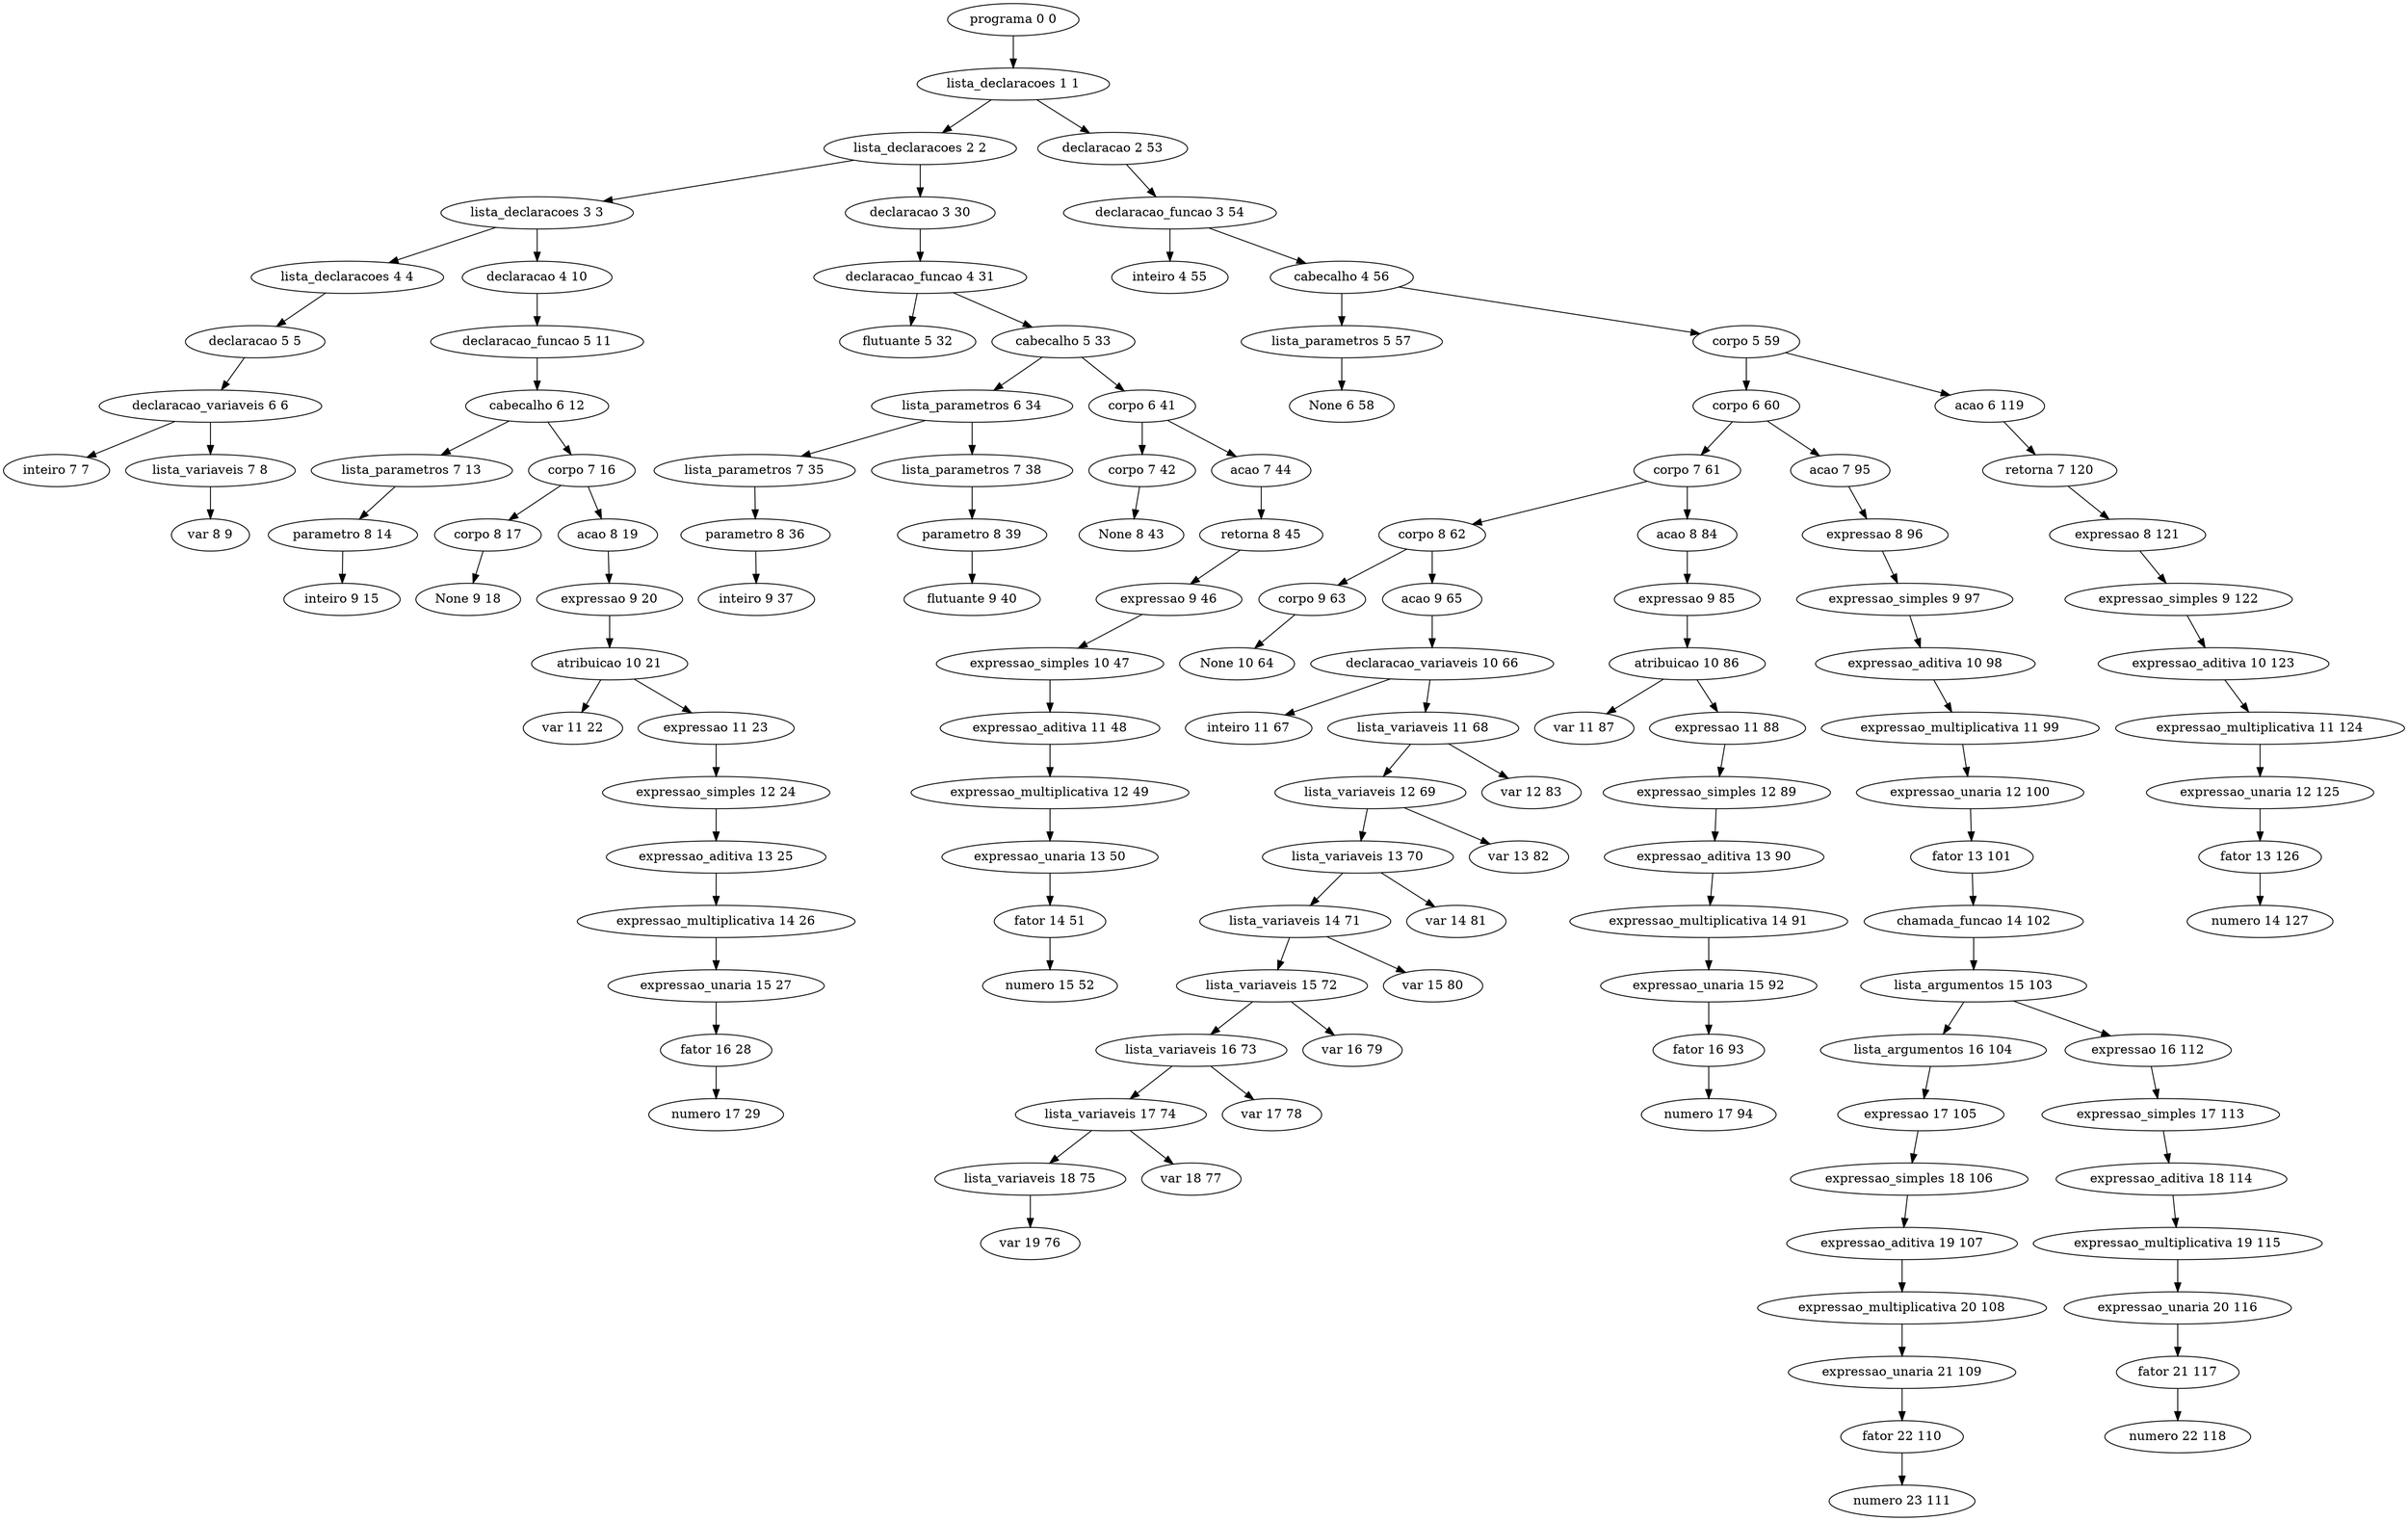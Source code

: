 digraph G {
	"programa 0 0" -> "lista_declaracoes 1 1"
	"lista_declaracoes 1 1" -> "lista_declaracoes 2 2"
	"lista_declaracoes 2 2" -> "lista_declaracoes 3 3"
	"lista_declaracoes 3 3" -> "lista_declaracoes 4 4"
	"lista_declaracoes 4 4" -> "declaracao 5 5"
	"declaracao 5 5" -> "declaracao_variaveis 6 6"
	"declaracao_variaveis 6 6" -> "inteiro 7 7"
	"declaracao_variaveis 6 6" -> "lista_variaveis 7 8"
	"lista_variaveis 7 8" -> "var 8 9"
	"lista_declaracoes 3 3" -> "declaracao 4 10"
	"declaracao 4 10" -> "declaracao_funcao 5 11"
	"declaracao_funcao 5 11" -> "cabecalho 6 12"
	"cabecalho 6 12" -> "lista_parametros 7 13"
	"lista_parametros 7 13" -> "parametro 8 14"
	"parametro 8 14" -> "inteiro 9 15"
	"cabecalho 6 12" -> "corpo 7 16"
	"corpo 7 16" -> "corpo 8 17"
	"corpo 8 17" -> "None 9 18"
	"corpo 7 16" -> "acao 8 19"
	"acao 8 19" -> "expressao 9 20"
	"expressao 9 20" -> "atribuicao 10 21"
	"atribuicao 10 21" -> "var 11 22"
	"atribuicao 10 21" -> "expressao 11 23"
	"expressao 11 23" -> "expressao_simples 12 24"
	"expressao_simples 12 24" -> "expressao_aditiva 13 25"
	"expressao_aditiva 13 25" -> "expressao_multiplicativa 14 26"
	"expressao_multiplicativa 14 26" -> "expressao_unaria 15 27"
	"expressao_unaria 15 27" -> "fator 16 28"
	"fator 16 28" -> "numero 17 29"
	"lista_declaracoes 2 2" -> "declaracao 3 30"
	"declaracao 3 30" -> "declaracao_funcao 4 31"
	"declaracao_funcao 4 31" -> "flutuante 5 32"
	"declaracao_funcao 4 31" -> "cabecalho 5 33"
	"cabecalho 5 33" -> "lista_parametros 6 34"
	"lista_parametros 6 34" -> "lista_parametros 7 35"
	"lista_parametros 7 35" -> "parametro 8 36"
	"parametro 8 36" -> "inteiro 9 37"
	"lista_parametros 6 34" -> "lista_parametros 7 38"
	"lista_parametros 7 38" -> "parametro 8 39"
	"parametro 8 39" -> "flutuante 9 40"
	"cabecalho 5 33" -> "corpo 6 41"
	"corpo 6 41" -> "corpo 7 42"
	"corpo 7 42" -> "None 8 43"
	"corpo 6 41" -> "acao 7 44"
	"acao 7 44" -> "retorna 8 45"
	"retorna 8 45" -> "expressao 9 46"
	"expressao 9 46" -> "expressao_simples 10 47"
	"expressao_simples 10 47" -> "expressao_aditiva 11 48"
	"expressao_aditiva 11 48" -> "expressao_multiplicativa 12 49"
	"expressao_multiplicativa 12 49" -> "expressao_unaria 13 50"
	"expressao_unaria 13 50" -> "fator 14 51"
	"fator 14 51" -> "numero 15 52"
	"lista_declaracoes 1 1" -> "declaracao 2 53"
	"declaracao 2 53" -> "declaracao_funcao 3 54"
	"declaracao_funcao 3 54" -> "inteiro 4 55"
	"declaracao_funcao 3 54" -> "cabecalho 4 56"
	"cabecalho 4 56" -> "lista_parametros 5 57"
	"lista_parametros 5 57" -> "None 6 58"
	"cabecalho 4 56" -> "corpo 5 59"
	"corpo 5 59" -> "corpo 6 60"
	"corpo 6 60" -> "corpo 7 61"
	"corpo 7 61" -> "corpo 8 62"
	"corpo 8 62" -> "corpo 9 63"
	"corpo 9 63" -> "None 10 64"
	"corpo 8 62" -> "acao 9 65"
	"acao 9 65" -> "declaracao_variaveis 10 66"
	"declaracao_variaveis 10 66" -> "inteiro 11 67"
	"declaracao_variaveis 10 66" -> "lista_variaveis 11 68"
	"lista_variaveis 11 68" -> "lista_variaveis 12 69"
	"lista_variaveis 12 69" -> "lista_variaveis 13 70"
	"lista_variaveis 13 70" -> "lista_variaveis 14 71"
	"lista_variaveis 14 71" -> "lista_variaveis 15 72"
	"lista_variaveis 15 72" -> "lista_variaveis 16 73"
	"lista_variaveis 16 73" -> "lista_variaveis 17 74"
	"lista_variaveis 17 74" -> "lista_variaveis 18 75"
	"lista_variaveis 18 75" -> "var 19 76"
	"lista_variaveis 17 74" -> "var 18 77"
	"lista_variaveis 16 73" -> "var 17 78"
	"lista_variaveis 15 72" -> "var 16 79"
	"lista_variaveis 14 71" -> "var 15 80"
	"lista_variaveis 13 70" -> "var 14 81"
	"lista_variaveis 12 69" -> "var 13 82"
	"lista_variaveis 11 68" -> "var 12 83"
	"corpo 7 61" -> "acao 8 84"
	"acao 8 84" -> "expressao 9 85"
	"expressao 9 85" -> "atribuicao 10 86"
	"atribuicao 10 86" -> "var 11 87"
	"atribuicao 10 86" -> "expressao 11 88"
	"expressao 11 88" -> "expressao_simples 12 89"
	"expressao_simples 12 89" -> "expressao_aditiva 13 90"
	"expressao_aditiva 13 90" -> "expressao_multiplicativa 14 91"
	"expressao_multiplicativa 14 91" -> "expressao_unaria 15 92"
	"expressao_unaria 15 92" -> "fator 16 93"
	"fator 16 93" -> "numero 17 94"
	"corpo 6 60" -> "acao 7 95"
	"acao 7 95" -> "expressao 8 96"
	"expressao 8 96" -> "expressao_simples 9 97"
	"expressao_simples 9 97" -> "expressao_aditiva 10 98"
	"expressao_aditiva 10 98" -> "expressao_multiplicativa 11 99"
	"expressao_multiplicativa 11 99" -> "expressao_unaria 12 100"
	"expressao_unaria 12 100" -> "fator 13 101"
	"fator 13 101" -> "chamada_funcao 14 102"
	"chamada_funcao 14 102" -> "lista_argumentos 15 103"
	"lista_argumentos 15 103" -> "lista_argumentos 16 104"
	"lista_argumentos 16 104" -> "expressao 17 105"
	"expressao 17 105" -> "expressao_simples 18 106"
	"expressao_simples 18 106" -> "expressao_aditiva 19 107"
	"expressao_aditiva 19 107" -> "expressao_multiplicativa 20 108"
	"expressao_multiplicativa 20 108" -> "expressao_unaria 21 109"
	"expressao_unaria 21 109" -> "fator 22 110"
	"fator 22 110" -> "numero 23 111"
	"lista_argumentos 15 103" -> "expressao 16 112"
	"expressao 16 112" -> "expressao_simples 17 113"
	"expressao_simples 17 113" -> "expressao_aditiva 18 114"
	"expressao_aditiva 18 114" -> "expressao_multiplicativa 19 115"
	"expressao_multiplicativa 19 115" -> "expressao_unaria 20 116"
	"expressao_unaria 20 116" -> "fator 21 117"
	"fator 21 117" -> "numero 22 118"
	"corpo 5 59" -> "acao 6 119"
	"acao 6 119" -> "retorna 7 120"
	"retorna 7 120" -> "expressao 8 121"
	"expressao 8 121" -> "expressao_simples 9 122"
	"expressao_simples 9 122" -> "expressao_aditiva 10 123"
	"expressao_aditiva 10 123" -> "expressao_multiplicativa 11 124"
	"expressao_multiplicativa 11 124" -> "expressao_unaria 12 125"
	"expressao_unaria 12 125" -> "fator 13 126"
	"fator 13 126" -> "numero 14 127"
}
